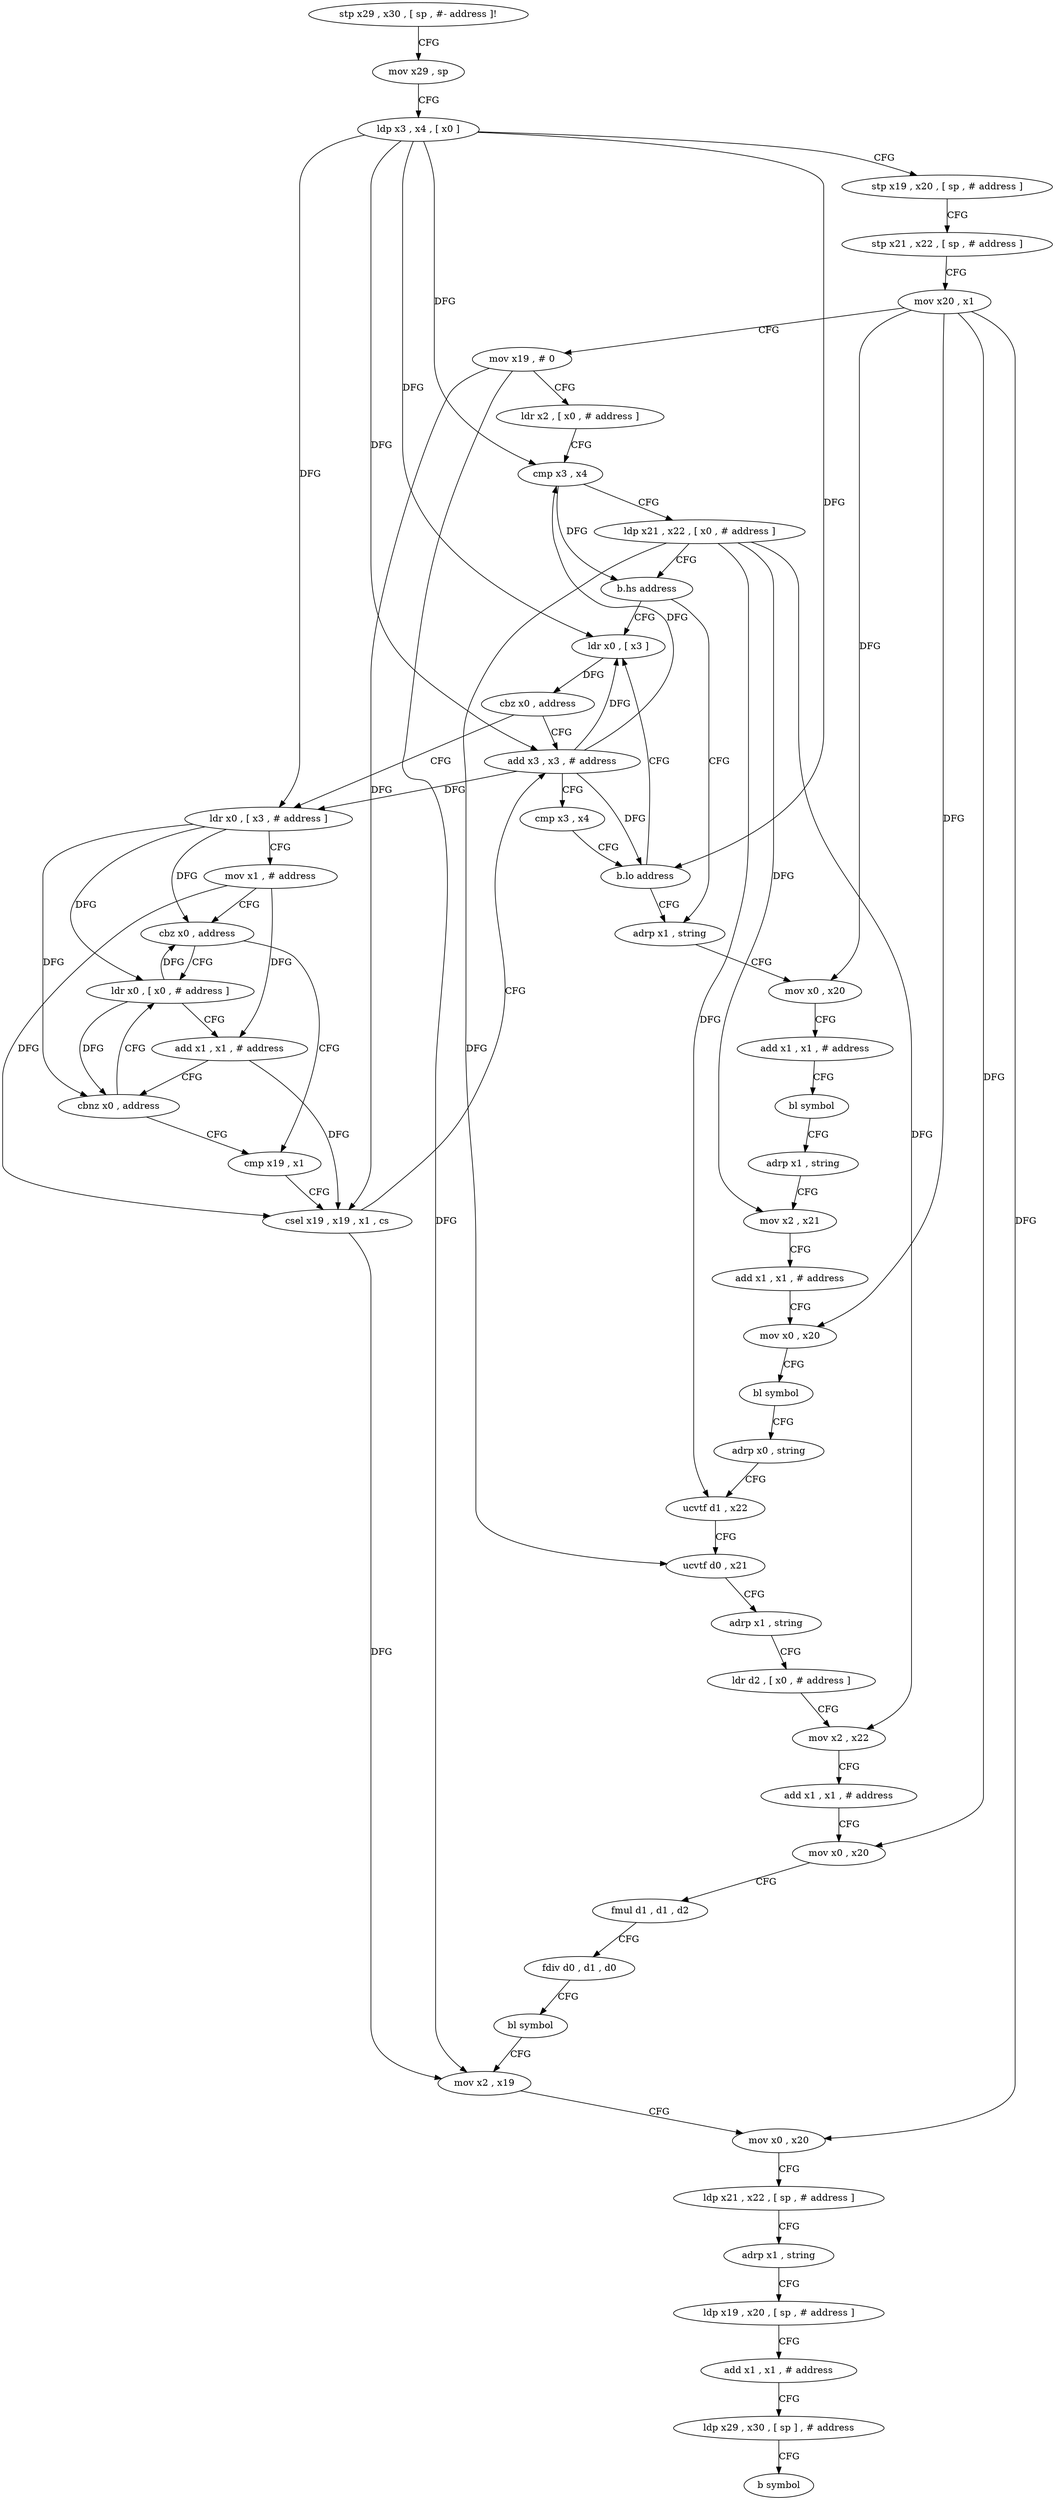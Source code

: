 digraph "func" {
"4308176" [label = "stp x29 , x30 , [ sp , #- address ]!" ]
"4308180" [label = "mov x29 , sp" ]
"4308184" [label = "ldp x3 , x4 , [ x0 ]" ]
"4308188" [label = "stp x19 , x20 , [ sp , # address ]" ]
"4308192" [label = "stp x21 , x22 , [ sp , # address ]" ]
"4308196" [label = "mov x20 , x1" ]
"4308200" [label = "mov x19 , # 0" ]
"4308204" [label = "ldr x2 , [ x0 , # address ]" ]
"4308208" [label = "cmp x3 , x4" ]
"4308212" [label = "ldp x21 , x22 , [ x0 , # address ]" ]
"4308216" [label = "b.hs address" ]
"4308272" [label = "adrp x1 , string" ]
"4308220" [label = "ldr x0 , [ x3 ]" ]
"4308276" [label = "mov x0 , x20" ]
"4308280" [label = "add x1 , x1 , # address" ]
"4308284" [label = "bl symbol" ]
"4308288" [label = "adrp x1 , string" ]
"4308292" [label = "mov x2 , x21" ]
"4308296" [label = "add x1 , x1 , # address" ]
"4308300" [label = "mov x0 , x20" ]
"4308304" [label = "bl symbol" ]
"4308308" [label = "adrp x0 , string" ]
"4308312" [label = "ucvtf d1 , x22" ]
"4308316" [label = "ucvtf d0 , x21" ]
"4308320" [label = "adrp x1 , string" ]
"4308324" [label = "ldr d2 , [ x0 , # address ]" ]
"4308328" [label = "mov x2 , x22" ]
"4308332" [label = "add x1 , x1 , # address" ]
"4308336" [label = "mov x0 , x20" ]
"4308340" [label = "fmul d1 , d1 , d2" ]
"4308344" [label = "fdiv d0 , d1 , d0" ]
"4308348" [label = "bl symbol" ]
"4308352" [label = "mov x2 , x19" ]
"4308356" [label = "mov x0 , x20" ]
"4308360" [label = "ldp x21 , x22 , [ sp , # address ]" ]
"4308364" [label = "adrp x1 , string" ]
"4308368" [label = "ldp x19 , x20 , [ sp , # address ]" ]
"4308372" [label = "add x1 , x1 , # address" ]
"4308376" [label = "ldp x29 , x30 , [ sp ] , # address" ]
"4308380" [label = "b symbol" ]
"4308224" [label = "cbz x0 , address" ]
"4308260" [label = "add x3 , x3 , # address" ]
"4308228" [label = "ldr x0 , [ x3 , # address ]" ]
"4308264" [label = "cmp x3 , x4" ]
"4308268" [label = "b.lo address" ]
"4308232" [label = "mov x1 , # address" ]
"4308236" [label = "cbz x0 , address" ]
"4308252" [label = "cmp x19 , x1" ]
"4308240" [label = "ldr x0 , [ x0 , # address ]" ]
"4308256" [label = "csel x19 , x19 , x1 , cs" ]
"4308244" [label = "add x1 , x1 , # address" ]
"4308248" [label = "cbnz x0 , address" ]
"4308176" -> "4308180" [ label = "CFG" ]
"4308180" -> "4308184" [ label = "CFG" ]
"4308184" -> "4308188" [ label = "CFG" ]
"4308184" -> "4308208" [ label = "DFG" ]
"4308184" -> "4308220" [ label = "DFG" ]
"4308184" -> "4308260" [ label = "DFG" ]
"4308184" -> "4308268" [ label = "DFG" ]
"4308184" -> "4308228" [ label = "DFG" ]
"4308188" -> "4308192" [ label = "CFG" ]
"4308192" -> "4308196" [ label = "CFG" ]
"4308196" -> "4308200" [ label = "CFG" ]
"4308196" -> "4308276" [ label = "DFG" ]
"4308196" -> "4308300" [ label = "DFG" ]
"4308196" -> "4308336" [ label = "DFG" ]
"4308196" -> "4308356" [ label = "DFG" ]
"4308200" -> "4308204" [ label = "CFG" ]
"4308200" -> "4308352" [ label = "DFG" ]
"4308200" -> "4308256" [ label = "DFG" ]
"4308204" -> "4308208" [ label = "CFG" ]
"4308208" -> "4308212" [ label = "CFG" ]
"4308208" -> "4308216" [ label = "DFG" ]
"4308212" -> "4308216" [ label = "CFG" ]
"4308212" -> "4308292" [ label = "DFG" ]
"4308212" -> "4308316" [ label = "DFG" ]
"4308212" -> "4308312" [ label = "DFG" ]
"4308212" -> "4308328" [ label = "DFG" ]
"4308216" -> "4308272" [ label = "CFG" ]
"4308216" -> "4308220" [ label = "CFG" ]
"4308272" -> "4308276" [ label = "CFG" ]
"4308220" -> "4308224" [ label = "DFG" ]
"4308276" -> "4308280" [ label = "CFG" ]
"4308280" -> "4308284" [ label = "CFG" ]
"4308284" -> "4308288" [ label = "CFG" ]
"4308288" -> "4308292" [ label = "CFG" ]
"4308292" -> "4308296" [ label = "CFG" ]
"4308296" -> "4308300" [ label = "CFG" ]
"4308300" -> "4308304" [ label = "CFG" ]
"4308304" -> "4308308" [ label = "CFG" ]
"4308308" -> "4308312" [ label = "CFG" ]
"4308312" -> "4308316" [ label = "CFG" ]
"4308316" -> "4308320" [ label = "CFG" ]
"4308320" -> "4308324" [ label = "CFG" ]
"4308324" -> "4308328" [ label = "CFG" ]
"4308328" -> "4308332" [ label = "CFG" ]
"4308332" -> "4308336" [ label = "CFG" ]
"4308336" -> "4308340" [ label = "CFG" ]
"4308340" -> "4308344" [ label = "CFG" ]
"4308344" -> "4308348" [ label = "CFG" ]
"4308348" -> "4308352" [ label = "CFG" ]
"4308352" -> "4308356" [ label = "CFG" ]
"4308356" -> "4308360" [ label = "CFG" ]
"4308360" -> "4308364" [ label = "CFG" ]
"4308364" -> "4308368" [ label = "CFG" ]
"4308368" -> "4308372" [ label = "CFG" ]
"4308372" -> "4308376" [ label = "CFG" ]
"4308376" -> "4308380" [ label = "CFG" ]
"4308224" -> "4308260" [ label = "CFG" ]
"4308224" -> "4308228" [ label = "CFG" ]
"4308260" -> "4308264" [ label = "CFG" ]
"4308260" -> "4308220" [ label = "DFG" ]
"4308260" -> "4308208" [ label = "DFG" ]
"4308260" -> "4308268" [ label = "DFG" ]
"4308260" -> "4308228" [ label = "DFG" ]
"4308228" -> "4308232" [ label = "CFG" ]
"4308228" -> "4308236" [ label = "DFG" ]
"4308228" -> "4308240" [ label = "DFG" ]
"4308228" -> "4308248" [ label = "DFG" ]
"4308264" -> "4308268" [ label = "CFG" ]
"4308268" -> "4308220" [ label = "CFG" ]
"4308268" -> "4308272" [ label = "CFG" ]
"4308232" -> "4308236" [ label = "CFG" ]
"4308232" -> "4308256" [ label = "DFG" ]
"4308232" -> "4308244" [ label = "DFG" ]
"4308236" -> "4308252" [ label = "CFG" ]
"4308236" -> "4308240" [ label = "CFG" ]
"4308252" -> "4308256" [ label = "CFG" ]
"4308240" -> "4308244" [ label = "CFG" ]
"4308240" -> "4308236" [ label = "DFG" ]
"4308240" -> "4308248" [ label = "DFG" ]
"4308256" -> "4308260" [ label = "CFG" ]
"4308256" -> "4308352" [ label = "DFG" ]
"4308244" -> "4308248" [ label = "CFG" ]
"4308244" -> "4308256" [ label = "DFG" ]
"4308248" -> "4308240" [ label = "CFG" ]
"4308248" -> "4308252" [ label = "CFG" ]
}
